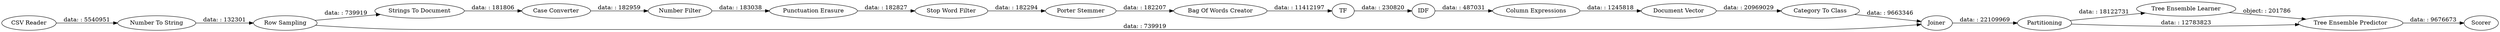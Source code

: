 digraph {
	"251054932211540736_7" [label="Stop Word Filter"]
	"251054932211540736_8" [label="Porter Stemmer"]
	"251054932211540736_6" [label="Punctuation Erasure"]
	"251054932211540736_18" [label="Tree Ensemble Learner"]
	"251054932211540736_21" [label=Scorer]
	"251054932211540736_4" [label="Strings To Document"]
	"251054932211540736_5" [label="Number Filter"]
	"251054932211540736_13" [label=IDF]
	"251054932211540736_19" [label="Tree Ensemble Predictor"]
	"251054932211540736_3" [label="Number To String"]
	"251054932211540736_20" [label=Partitioning]
	"251054932211540736_17" [label=Joiner]
	"251054932211540736_2" [label="Row Sampling"]
	"251054932211540736_1" [label="CSV Reader"]
	"251054932211540736_10" [label="Case Converter"]
	"251054932211540736_12" [label=TF]
	"251054932211540736_11" [label="Bag Of Words Creator"]
	"251054932211540736_16" [label="Category To Class"]
	"251054932211540736_15" [label="Document Vector"]
	"251054932211540736_14" [label="Column Expressions"]
	"251054932211540736_20" -> "251054932211540736_18" [label="data: : 18122731"]
	"251054932211540736_10" -> "251054932211540736_5" [label="data: : 182959"]
	"251054932211540736_3" -> "251054932211540736_2" [label="data: : 132301"]
	"251054932211540736_1" -> "251054932211540736_3" [label="data: : 5540951"]
	"251054932211540736_16" -> "251054932211540736_17" [label="data: : 9663346"]
	"251054932211540736_7" -> "251054932211540736_8" [label="data: : 182294"]
	"251054932211540736_11" -> "251054932211540736_12" [label="data: : 11412197"]
	"251054932211540736_6" -> "251054932211540736_7" [label="data: : 182827"]
	"251054932211540736_13" -> "251054932211540736_14" [label="data: : 487031"]
	"251054932211540736_12" -> "251054932211540736_13" [label="data: : 230820"]
	"251054932211540736_5" -> "251054932211540736_6" [label="data: : 183038"]
	"251054932211540736_4" -> "251054932211540736_10" [label="data: : 181806"]
	"251054932211540736_17" -> "251054932211540736_20" [label="data: : 22109969"]
	"251054932211540736_2" -> "251054932211540736_4" [label="data: : 739919"]
	"251054932211540736_19" -> "251054932211540736_21" [label="data: : 9676673"]
	"251054932211540736_14" -> "251054932211540736_15" [label="data: : 1245818"]
	"251054932211540736_8" -> "251054932211540736_11" [label="data: : 182207"]
	"251054932211540736_15" -> "251054932211540736_16" [label="data: : 20969029"]
	"251054932211540736_18" -> "251054932211540736_19" [label="object: : 201786"]
	"251054932211540736_20" -> "251054932211540736_19" [label="data: : 12783823"]
	"251054932211540736_2" -> "251054932211540736_17" [label="data: : 739919"]
	rankdir=LR
}
